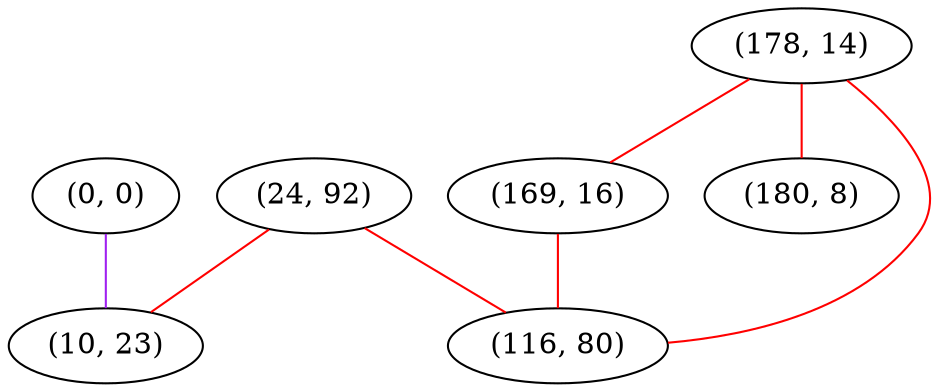 graph "" {
"(0, 0)";
"(24, 92)";
"(178, 14)";
"(169, 16)";
"(180, 8)";
"(10, 23)";
"(116, 80)";
"(0, 0)" -- "(10, 23)"  [color=purple, key=0, weight=4];
"(24, 92)" -- "(10, 23)"  [color=red, key=0, weight=1];
"(24, 92)" -- "(116, 80)"  [color=red, key=0, weight=1];
"(178, 14)" -- "(169, 16)"  [color=red, key=0, weight=1];
"(178, 14)" -- "(180, 8)"  [color=red, key=0, weight=1];
"(178, 14)" -- "(116, 80)"  [color=red, key=0, weight=1];
"(169, 16)" -- "(116, 80)"  [color=red, key=0, weight=1];
}
